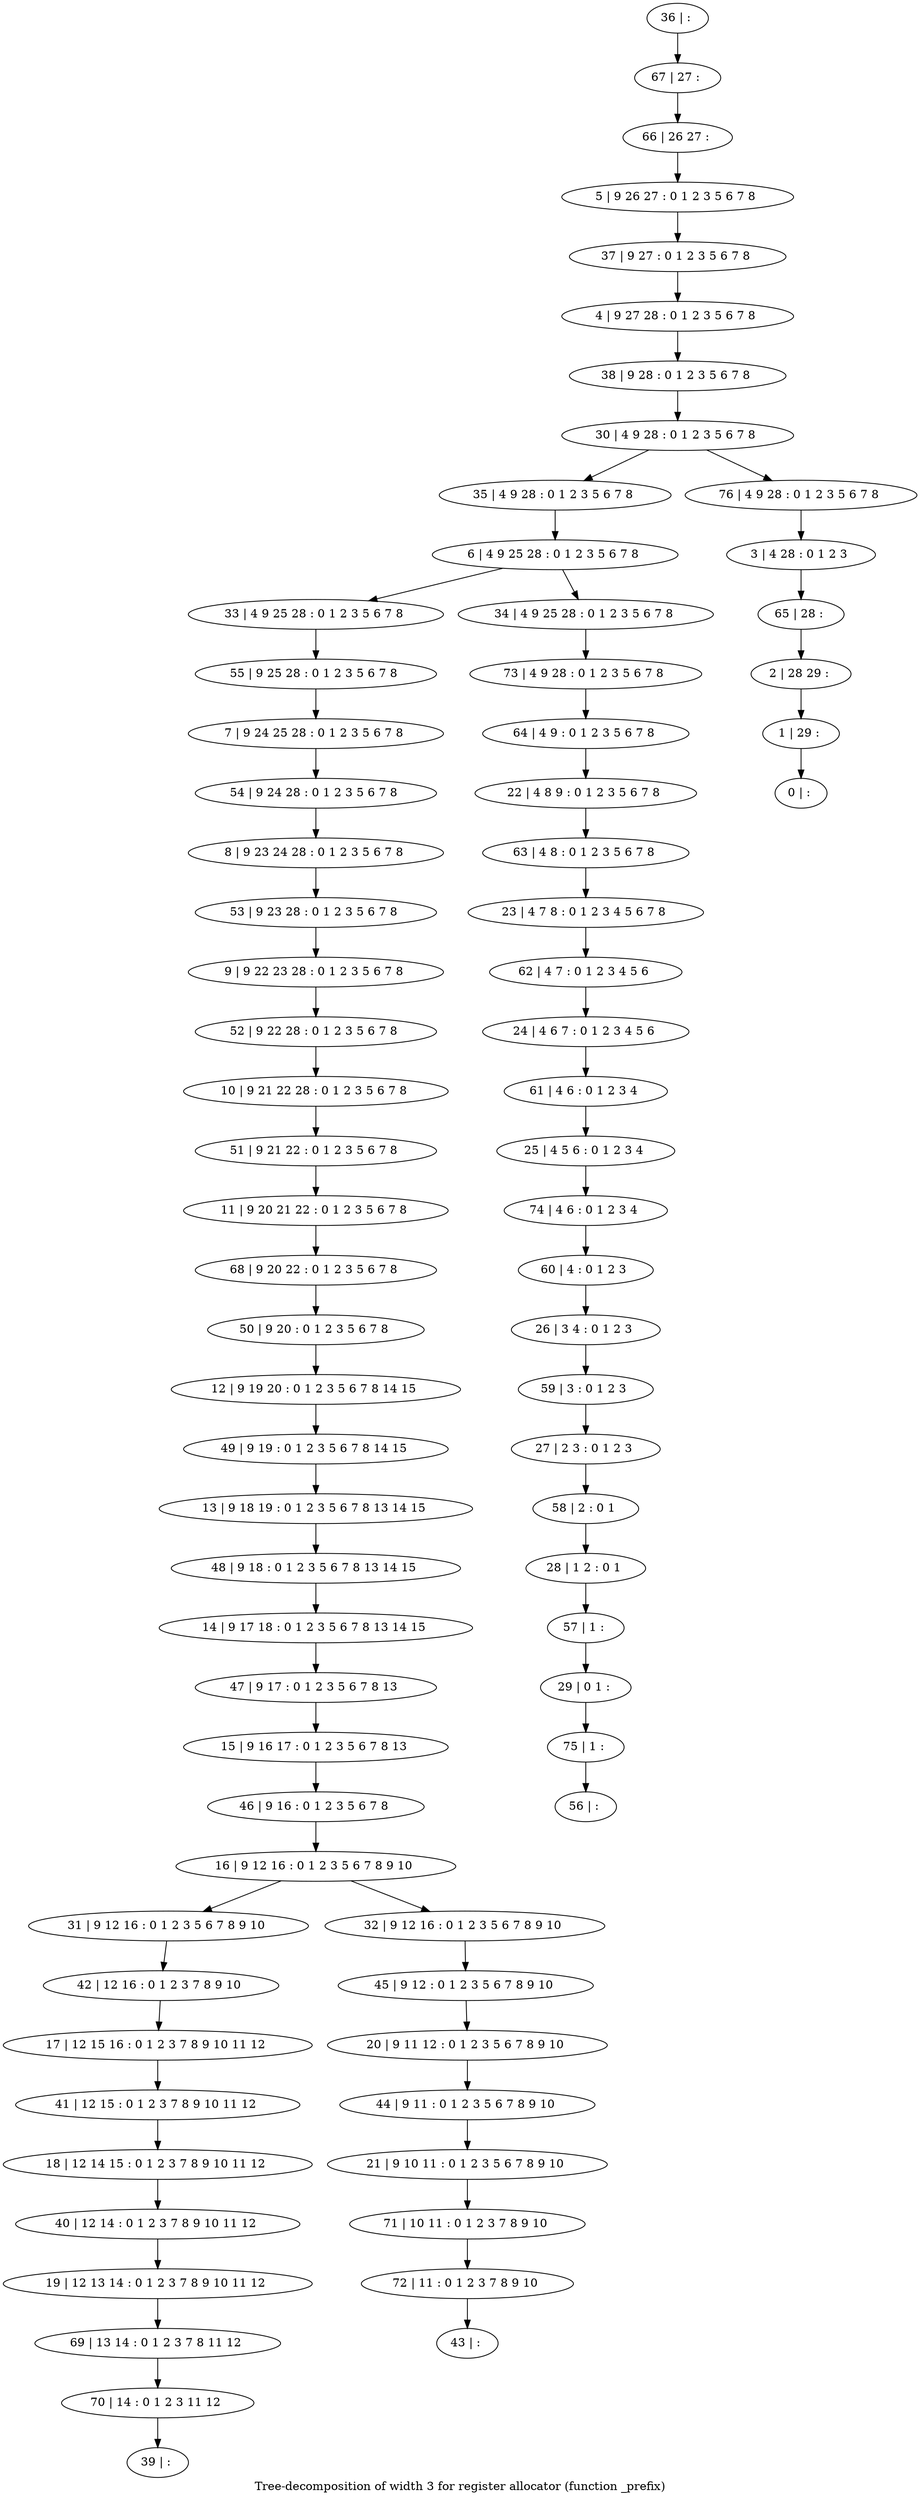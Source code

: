 digraph G {
graph [label="Tree-decomposition of width 3 for register allocator (function _prefix)"]
0[label="0 | : "];
1[label="1 | 29 : "];
2[label="2 | 28 29 : "];
3[label="3 | 4 28 : 0 1 2 3 "];
4[label="4 | 9 27 28 : 0 1 2 3 5 6 7 8 "];
5[label="5 | 9 26 27 : 0 1 2 3 5 6 7 8 "];
6[label="6 | 4 9 25 28 : 0 1 2 3 5 6 7 8 "];
7[label="7 | 9 24 25 28 : 0 1 2 3 5 6 7 8 "];
8[label="8 | 9 23 24 28 : 0 1 2 3 5 6 7 8 "];
9[label="9 | 9 22 23 28 : 0 1 2 3 5 6 7 8 "];
10[label="10 | 9 21 22 28 : 0 1 2 3 5 6 7 8 "];
11[label="11 | 9 20 21 22 : 0 1 2 3 5 6 7 8 "];
12[label="12 | 9 19 20 : 0 1 2 3 5 6 7 8 14 15 "];
13[label="13 | 9 18 19 : 0 1 2 3 5 6 7 8 13 14 15 "];
14[label="14 | 9 17 18 : 0 1 2 3 5 6 7 8 13 14 15 "];
15[label="15 | 9 16 17 : 0 1 2 3 5 6 7 8 13 "];
16[label="16 | 9 12 16 : 0 1 2 3 5 6 7 8 9 10 "];
17[label="17 | 12 15 16 : 0 1 2 3 7 8 9 10 11 12 "];
18[label="18 | 12 14 15 : 0 1 2 3 7 8 9 10 11 12 "];
19[label="19 | 12 13 14 : 0 1 2 3 7 8 9 10 11 12 "];
20[label="20 | 9 11 12 : 0 1 2 3 5 6 7 8 9 10 "];
21[label="21 | 9 10 11 : 0 1 2 3 5 6 7 8 9 10 "];
22[label="22 | 4 8 9 : 0 1 2 3 5 6 7 8 "];
23[label="23 | 4 7 8 : 0 1 2 3 4 5 6 7 8 "];
24[label="24 | 4 6 7 : 0 1 2 3 4 5 6 "];
25[label="25 | 4 5 6 : 0 1 2 3 4 "];
26[label="26 | 3 4 : 0 1 2 3 "];
27[label="27 | 2 3 : 0 1 2 3 "];
28[label="28 | 1 2 : 0 1 "];
29[label="29 | 0 1 : "];
30[label="30 | 4 9 28 : 0 1 2 3 5 6 7 8 "];
31[label="31 | 9 12 16 : 0 1 2 3 5 6 7 8 9 10 "];
32[label="32 | 9 12 16 : 0 1 2 3 5 6 7 8 9 10 "];
33[label="33 | 4 9 25 28 : 0 1 2 3 5 6 7 8 "];
34[label="34 | 4 9 25 28 : 0 1 2 3 5 6 7 8 "];
35[label="35 | 4 9 28 : 0 1 2 3 5 6 7 8 "];
36[label="36 | : "];
37[label="37 | 9 27 : 0 1 2 3 5 6 7 8 "];
38[label="38 | 9 28 : 0 1 2 3 5 6 7 8 "];
39[label="39 | : "];
40[label="40 | 12 14 : 0 1 2 3 7 8 9 10 11 12 "];
41[label="41 | 12 15 : 0 1 2 3 7 8 9 10 11 12 "];
42[label="42 | 12 16 : 0 1 2 3 7 8 9 10 "];
43[label="43 | : "];
44[label="44 | 9 11 : 0 1 2 3 5 6 7 8 9 10 "];
45[label="45 | 9 12 : 0 1 2 3 5 6 7 8 9 10 "];
46[label="46 | 9 16 : 0 1 2 3 5 6 7 8 "];
47[label="47 | 9 17 : 0 1 2 3 5 6 7 8 13 "];
48[label="48 | 9 18 : 0 1 2 3 5 6 7 8 13 14 15 "];
49[label="49 | 9 19 : 0 1 2 3 5 6 7 8 14 15 "];
50[label="50 | 9 20 : 0 1 2 3 5 6 7 8 "];
51[label="51 | 9 21 22 : 0 1 2 3 5 6 7 8 "];
52[label="52 | 9 22 28 : 0 1 2 3 5 6 7 8 "];
53[label="53 | 9 23 28 : 0 1 2 3 5 6 7 8 "];
54[label="54 | 9 24 28 : 0 1 2 3 5 6 7 8 "];
55[label="55 | 9 25 28 : 0 1 2 3 5 6 7 8 "];
56[label="56 | : "];
57[label="57 | 1 : "];
58[label="58 | 2 : 0 1 "];
59[label="59 | 3 : 0 1 2 3 "];
60[label="60 | 4 : 0 1 2 3 "];
61[label="61 | 4 6 : 0 1 2 3 4 "];
62[label="62 | 4 7 : 0 1 2 3 4 5 6 "];
63[label="63 | 4 8 : 0 1 2 3 5 6 7 8 "];
64[label="64 | 4 9 : 0 1 2 3 5 6 7 8 "];
65[label="65 | 28 : "];
66[label="66 | 26 27 : "];
67[label="67 | 27 : "];
68[label="68 | 9 20 22 : 0 1 2 3 5 6 7 8 "];
69[label="69 | 13 14 : 0 1 2 3 7 8 11 12 "];
70[label="70 | 14 : 0 1 2 3 11 12 "];
71[label="71 | 10 11 : 0 1 2 3 7 8 9 10 "];
72[label="72 | 11 : 0 1 2 3 7 8 9 10 "];
73[label="73 | 4 9 28 : 0 1 2 3 5 6 7 8 "];
74[label="74 | 4 6 : 0 1 2 3 4 "];
75[label="75 | 1 : "];
76[label="76 | 4 9 28 : 0 1 2 3 5 6 7 8 "];
16->31 ;
16->32 ;
6->33 ;
6->34 ;
35->6 ;
40->19 ;
18->40 ;
41->18 ;
17->41 ;
42->17 ;
31->42 ;
44->21 ;
20->44 ;
45->20 ;
32->45 ;
46->16 ;
15->46 ;
47->15 ;
14->47 ;
48->14 ;
13->48 ;
49->13 ;
12->49 ;
50->12 ;
51->11 ;
10->51 ;
52->10 ;
9->52 ;
53->9 ;
8->53 ;
54->8 ;
7->54 ;
55->7 ;
33->55 ;
57->29 ;
28->57 ;
58->28 ;
27->58 ;
59->27 ;
26->59 ;
60->26 ;
61->25 ;
24->61 ;
62->24 ;
23->62 ;
63->23 ;
22->63 ;
64->22 ;
68->50 ;
11->68 ;
19->69 ;
70->39 ;
69->70 ;
21->71 ;
72->43 ;
71->72 ;
73->64 ;
34->73 ;
74->60 ;
25->74 ;
75->56 ;
29->75 ;
36->67 ;
67->66 ;
66->5 ;
5->37 ;
37->4 ;
4->38 ;
38->30 ;
3->65 ;
65->2 ;
2->1 ;
1->0 ;
76->3 ;
30->35 ;
30->76 ;
}
